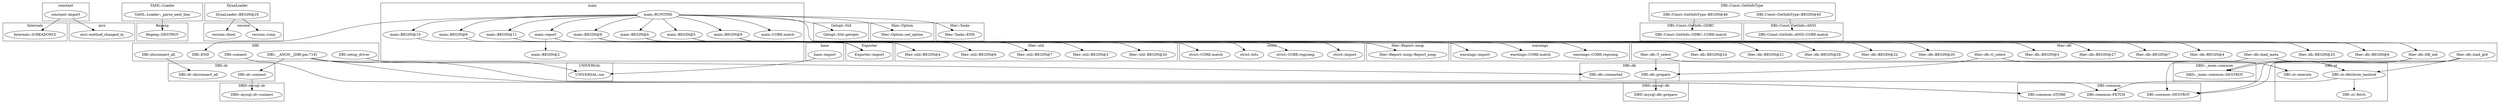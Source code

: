 digraph {
graph [overlap=false]
subgraph cluster_Internals {
	label="Internals";
	"Internals::SvREADONLY";
}
subgraph cluster_YAML_Loader {
	label="YAML::Loader";
	"YAML::Loader::_parse_next_line";
}
subgraph cluster_DynaLoader {
	label="DynaLoader";
	"DynaLoader::BEGIN@25";
}
subgraph cluster_DBD_mysql_dr {
	label="DBD::mysql::dr";
	"DBD::mysql::dr::connect";
}
subgraph cluster_DBI {
	label="DBI";
	"DBI::setup_driver";
	"DBI::disconnect_all";
	"DBI::__ANON__[DBI.pm:719]";
	"DBI::END";
	"DBI::connect";
}
subgraph cluster_base {
	label="base";
	"base::import";
}
subgraph cluster_warnings {
	label="warnings";
	"warnings::CORE:regcomp";
	"warnings::CORE:match";
	"warnings::import";
}
subgraph cluster_Getopt_Std {
	label="Getopt::Std";
	"Getopt::Std::getopts";
}
subgraph cluster_Hier_util {
	label="Hier::util";
	"Hier::util::BEGIN@20";
	"Hier::util::BEGIN@3";
	"Hier::util::BEGIN@7";
	"Hier::util::BEGIN@6";
	"Hier::util::BEGIN@4";
}
subgraph cluster_main {
	label="main";
	"main::BEGIN@10";
	"main::BEGIN@8";
	"main::CORE:match";
	"main::BEGIN@6";
	"main::BEGIN@9";
	"main::BEGIN@2";
	"main::BEGIN@4";
	"main::report";
	"main::RUNTIME";
	"main::BEGIN@5";
	"main::BEGIN@11";
}
subgraph cluster_strict {
	label="strict";
	"strict::import";
	"strict::CORE:regcomp";
	"strict::bits";
	"strict::CORE:match";
}
subgraph cluster_Hier_Option {
	label="Hier::Option";
	"Hier::Option::set_option";
}
subgraph cluster_DBI_common {
	label="DBI::common";
	"DBI::common::DESTROY";
	"DBI::common::STORE";
	"DBI::common::FETCH";
}
subgraph cluster_DBI_db {
	label="DBI::db";
	"DBI::db::connected";
	"DBI::db::prepare";
}
subgraph cluster_DBI_Const_GetInfoType {
	label="DBI::Const::GetInfoType";
	"DBI::Const::GetInfoType::BEGIN@46";
	"DBI::Const::GetInfoType::BEGIN@45";
}
subgraph cluster_DBI_Const_GetInfo_ODBC {
	label="DBI::Const::GetInfo::ODBC";
	"DBI::Const::GetInfo::ODBC::CORE:match";
}
subgraph cluster_UNIVERSAL {
	label="UNIVERSAL";
	"UNIVERSAL::isa";
}
subgraph cluster_Hier_Report_noop {
	label="Hier::Report::noop";
	"Hier::Report::noop::Report_noop";
}
subgraph cluster_DBD_mysql_db {
	label="DBD::mysql::db";
	"DBD::mysql::db::prepare";
}
subgraph cluster_Hier_db {
	label="Hier::db";
	"Hier::db::BEGIN@21";
	"Hier::db::load_meta";
	"Hier::db::BEGIN@24";
	"Hier::db::BEGIN@6";
	"Hier::db::T_select";
	"Hier::db::BEGIN@25";
	"Hier::db::BEGIN@4";
	"Hier::db::BEGIN@7";
	"Hier::db::BEGIN@27";
	"Hier::db::load_gtd";
	"Hier::db::BEGIN@3";
	"Hier::db::BEGIN@20";
	"Hier::db::BEGIN@22";
	"Hier::db::DB_init";
	"Hier::db::BEGIN@26";
	"Hier::db::G_select";
}
subgraph cluster_DBI_Const_GetInfo_ANSI {
	label="DBI::Const::GetInfo::ANSI";
	"DBI::Const::GetInfo::ANSI::CORE:match";
}
subgraph cluster_Hier_Tasks {
	label="Hier::Tasks";
	"Hier::Tasks::END";
}
subgraph cluster_Regexp {
	label="Regexp";
	"Regexp::DESTROY";
}
subgraph cluster_version {
	label="version";
	"version::(bool";
	"version::(cmp";
}
subgraph cluster_DBI_dr {
	label="DBI::dr";
	"DBI::dr::disconnect_all";
	"DBI::dr::connect";
}
subgraph cluster_constant {
	label="constant";
	"constant::import";
}
subgraph cluster_Exporter {
	label="Exporter";
	"Exporter::import";
}
subgraph cluster_DBD__mem_common {
	label="DBD::_mem::common";
	"DBD::_mem::common::DESTROY";
}
subgraph cluster_DBI_st {
	label="DBI::st";
	"DBI::st::fetch";
	"DBI::st::execute";
	"DBI::st::fetchrow_hashref";
}
subgraph cluster_mro {
	label="mro";
	"mro::method_changed_in";
}
"main::RUNTIME" -> "main::CORE:match";
"DBI::__ANON__[DBI.pm:719]" -> "DBI::db::connected";
"constant::import" -> "mro::method_changed_in";
"main::BEGIN@8" -> "Hier::util::BEGIN@3";
"main::RUNTIME" -> "Hier::db::DB_init";
"main::RUNTIME" -> "Hier::Tasks::END";
"main::BEGIN@4" -> "strict::CORE:match";
"Hier::db::load_meta" -> "DBI::st::fetchrow_hashref";
"Hier::db::load_gtd" -> "DBI::st::fetchrow_hashref";
"Hier::db::load_gtd" -> "DBD::_mem::common::DESTROY";
"Hier::db::DB_init" -> "DBD::_mem::common::DESTROY";
"main::BEGIN@8" -> "Hier::util::BEGIN@20";
"main::RUNTIME" -> "DBI::END";
"main::BEGIN@4" -> "strict::bits";
"main::BEGIN@9" -> "Hier::db::BEGIN@4";
"main::BEGIN@10" -> "Exporter::import";
"main::BEGIN@8" -> "Exporter::import";
"main::BEGIN@6" -> "Exporter::import";
"main::BEGIN@9" -> "Exporter::import";
"main::BEGIN@11" -> "Exporter::import";
"main::BEGIN@9" -> "Hier::db::BEGIN@7";
"main::report" -> "Hier::Report::noop::Report_noop";
"main::RUNTIME" -> "main::report";
"main::BEGIN@9" -> "Hier::db::BEGIN@22";
"main::BEGIN@8" -> "Hier::util::BEGIN@4";
"main::BEGIN@8" -> "Hier::util::BEGIN@7";
"main::BEGIN@5" -> "warnings::CORE:match";
"DBI::disconnect_all" -> "DBI::dr::disconnect_all";
"main::RUNTIME" -> "Getopt::Std::getopts";
"DBI::setup_driver" -> "UNIVERSAL::isa";
"base::import" -> "UNIVERSAL::isa";
"main::BEGIN@4" -> "strict::CORE:regcomp";
"Hier::db::T_select" -> "DBI::db::prepare";
"Hier::db::G_select" -> "DBI::db::prepare";
"DynaLoader::BEGIN@25" -> "version::(bool";
"main::BEGIN@9" -> "Hier::db::BEGIN@25";
"DBI::Const::GetInfoType::BEGIN@45" -> "DBI::Const::GetInfo::ANSI::CORE:match";
"main::BEGIN@5" -> "warnings::import";
"constant::import" -> "Internals::SvREADONLY";
"YAML::Loader::_parse_next_line" -> "Regexp::DESTROY";
"main::RUNTIME" -> "main::BEGIN@6";
"DBI::st::fetchrow_hashref" -> "DBI::st::fetch";
"main::BEGIN@9" -> "Hier::db::BEGIN@20";
"DBI::db::prepare" -> "DBD::mysql::db::prepare";
"main::BEGIN@8" -> "Hier::util::BEGIN@6";
"DBI::dr::connect" -> "DBD::mysql::dr::connect";
"main::RUNTIME" -> "Hier::Option::set_option";
"main::BEGIN@9" -> "Hier::db::BEGIN@21";
"DynaLoader::BEGIN@25" -> "version::(cmp";
"DBI::__ANON__[DBI.pm:719]" -> "DBI::common::FETCH";
"DBI::st::fetchrow_hashref" -> "DBI::common::FETCH";
"main::BEGIN@9" -> "Hier::db::BEGIN@27";
"main::report" -> "main::BEGIN@2";
"main::RUNTIME" -> "main::BEGIN@10";
"DBI::__ANON__[DBI.pm:719]" -> "DBI::dr::connect";
"main::RUNTIME" -> "main::BEGIN@8";
"main::BEGIN@9" -> "Hier::db::BEGIN@3";
"main::RUNTIME" -> "main::BEGIN@5";
"Hier::db::load_meta" -> "DBI::common::DESTROY";
"Hier::db::load_gtd" -> "DBI::common::DESTROY";
"Hier::db::DB_init" -> "DBI::common::DESTROY";
"DBI::Const::GetInfoType::BEGIN@46" -> "DBI::Const::GetInfo::ODBC::CORE:match";
"main::BEGIN@9" -> "Hier::db::BEGIN@26";
"Hier::db::T_select" -> "DBI::st::execute";
"Hier::db::G_select" -> "DBI::st::execute";
"main::BEGIN@9" -> "Hier::db::BEGIN@24";
"main::BEGIN@9" -> "Hier::db::BEGIN@6";
"main::RUNTIME" -> "main::BEGIN@9";
"main::BEGIN@5" -> "warnings::CORE:regcomp";
"main::BEGIN@4" -> "strict::import";
"main::RUNTIME" -> "main::BEGIN@4";
"main::RUNTIME" -> "main::BEGIN@11";
"DBI::__ANON__[DBI.pm:719]" -> "DBI::common::STORE";
"DBI::connect" -> "DBI::common::STORE";
}
